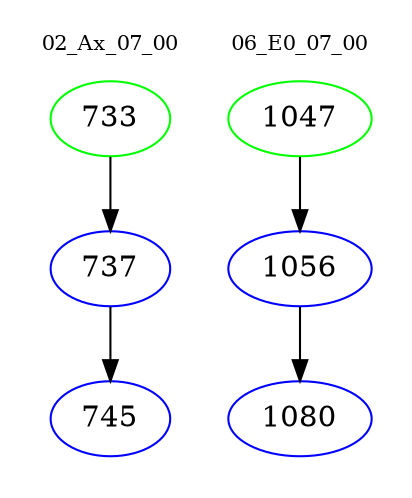 digraph{
subgraph cluster_0 {
color = white
label = "02_Ax_07_00";
fontsize=10;
T0_733 [label="733", color="green"]
T0_733 -> T0_737 [color="black"]
T0_737 [label="737", color="blue"]
T0_737 -> T0_745 [color="black"]
T0_745 [label="745", color="blue"]
}
subgraph cluster_1 {
color = white
label = "06_E0_07_00";
fontsize=10;
T1_1047 [label="1047", color="green"]
T1_1047 -> T1_1056 [color="black"]
T1_1056 [label="1056", color="blue"]
T1_1056 -> T1_1080 [color="black"]
T1_1080 [label="1080", color="blue"]
}
}
